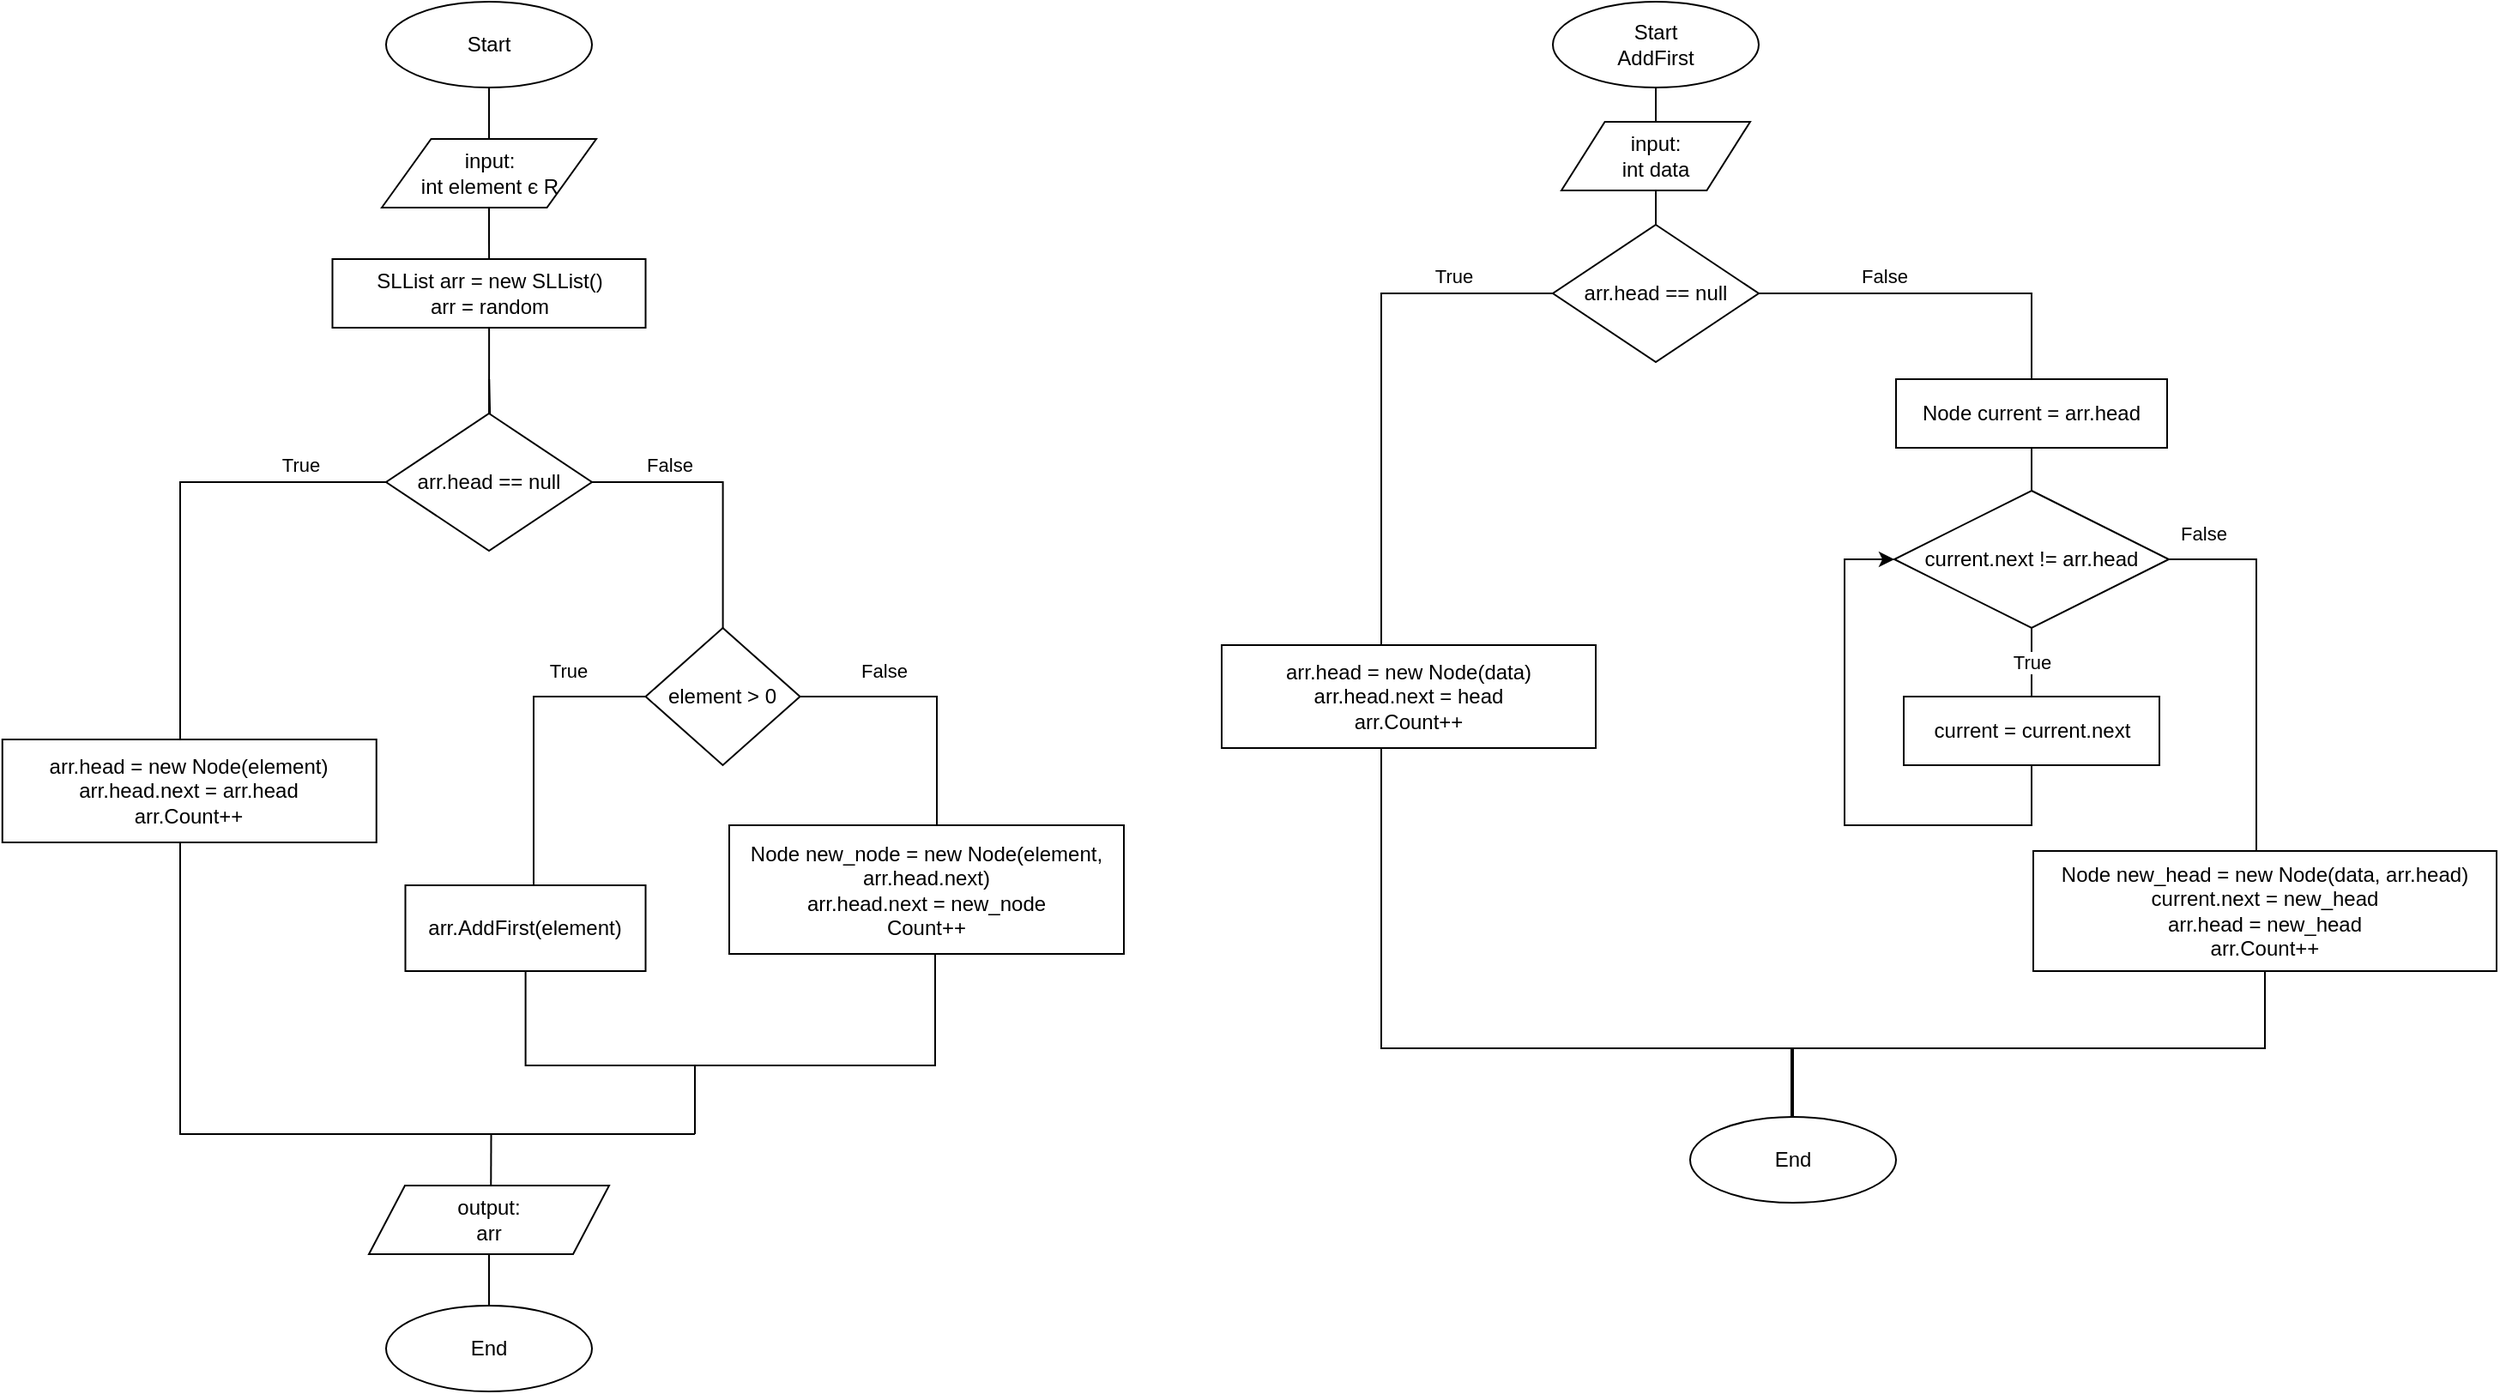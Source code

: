 <mxfile version="15.2.7" type="device"><diagram id="5X6ou4PJb7G8MS9xecdJ" name="Страница 1"><mxGraphModel dx="1086" dy="806" grid="1" gridSize="10" guides="1" tooltips="1" connect="1" arrows="1" fold="1" page="1" pageScale="1" pageWidth="827" pageHeight="1169" math="0" shadow="0"><root><mxCell id="0"/><mxCell id="1" parent="0"/><mxCell id="P9yED5SQtZdn6aJp3jhw-3" value="" style="edgeStyle=orthogonalEdgeStyle;rounded=0;orthogonalLoop=1;jettySize=auto;html=1;endArrow=none;endFill=0;" parent="1" source="P9yED5SQtZdn6aJp3jhw-1" target="P9yED5SQtZdn6aJp3jhw-2" edge="1"><mxGeometry relative="1" as="geometry"/></mxCell><mxCell id="P9yED5SQtZdn6aJp3jhw-1" value="Start" style="ellipse;whiteSpace=wrap;html=1;" parent="1" vertex="1"><mxGeometry x="340" y="20" width="120" height="50" as="geometry"/></mxCell><mxCell id="P9yED5SQtZdn6aJp3jhw-5" value="" style="edgeStyle=orthogonalEdgeStyle;rounded=0;orthogonalLoop=1;jettySize=auto;html=1;endArrow=none;endFill=0;" parent="1" source="P9yED5SQtZdn6aJp3jhw-2" target="P9yED5SQtZdn6aJp3jhw-4" edge="1"><mxGeometry relative="1" as="geometry"/></mxCell><mxCell id="P9yED5SQtZdn6aJp3jhw-2" value="input:&lt;br&gt;int element є R" style="shape=parallelogram;html=1;strokeWidth=1;perimeter=parallelogramPerimeter;whiteSpace=wrap;rounded=0;arcSize=12;size=0.23;" parent="1" vertex="1"><mxGeometry x="337.5" y="100" width="125" height="40" as="geometry"/></mxCell><mxCell id="P9yED5SQtZdn6aJp3jhw-20" value="" style="edgeStyle=orthogonalEdgeStyle;rounded=0;orthogonalLoop=1;jettySize=auto;html=1;endArrow=none;endFill=0;" parent="1" source="P9yED5SQtZdn6aJp3jhw-4" target="P9yED5SQtZdn6aJp3jhw-11" edge="1"><mxGeometry relative="1" as="geometry"/></mxCell><mxCell id="P9yED5SQtZdn6aJp3jhw-4" value="SLList arr = new SLList()&lt;br&gt;arr = random" style="rounded=0;whiteSpace=wrap;html=1;" parent="1" vertex="1"><mxGeometry x="308.75" y="170" width="182.5" height="40" as="geometry"/></mxCell><mxCell id="P9yED5SQtZdn6aJp3jhw-12" value="" style="edgeStyle=orthogonalEdgeStyle;rounded=0;orthogonalLoop=1;jettySize=auto;html=1;endArrow=none;endFill=0;" parent="1" target="P9yED5SQtZdn6aJp3jhw-11" edge="1"><mxGeometry relative="1" as="geometry"><mxPoint x="400.1" y="240" as="sourcePoint"/></mxGeometry></mxCell><mxCell id="P9yED5SQtZdn6aJp3jhw-14" value="True" style="edgeStyle=orthogonalEdgeStyle;rounded=0;orthogonalLoop=1;jettySize=auto;html=1;endArrow=none;endFill=0;" parent="1" source="P9yED5SQtZdn6aJp3jhw-11" target="P9yED5SQtZdn6aJp3jhw-13" edge="1"><mxGeometry x="-0.63" y="-10" relative="1" as="geometry"><Array as="points"><mxPoint x="220" y="300"/></Array><mxPoint as="offset"/></mxGeometry></mxCell><mxCell id="P9yED5SQtZdn6aJp3jhw-16" value="False" style="edgeStyle=orthogonalEdgeStyle;rounded=0;orthogonalLoop=1;jettySize=auto;html=1;endArrow=none;endFill=0;" parent="1" source="P9yED5SQtZdn6aJp3jhw-11" target="P9yED5SQtZdn6aJp3jhw-15" edge="1"><mxGeometry x="-0.448" y="10" relative="1" as="geometry"><mxPoint as="offset"/></mxGeometry></mxCell><mxCell id="P9yED5SQtZdn6aJp3jhw-11" value="arr.head == null" style="rhombus;whiteSpace=wrap;html=1;" parent="1" vertex="1"><mxGeometry x="340" y="260" width="120" height="80" as="geometry"/></mxCell><mxCell id="P9yED5SQtZdn6aJp3jhw-46" style="edgeStyle=orthogonalEdgeStyle;rounded=0;orthogonalLoop=1;jettySize=auto;html=1;endArrow=none;endFill=0;" parent="1" source="P9yED5SQtZdn6aJp3jhw-13" edge="1"><mxGeometry relative="1" as="geometry"><mxPoint x="520" y="680" as="targetPoint"/><Array as="points"><mxPoint x="220" y="680"/></Array></mxGeometry></mxCell><mxCell id="P9yED5SQtZdn6aJp3jhw-13" value="arr.head = new Node(element)&lt;br&gt;arr.head.next = arr.head&lt;br&gt;arr.Count++" style="rounded=0;whiteSpace=wrap;html=1;" parent="1" vertex="1"><mxGeometry x="116.38" y="450" width="218" height="60" as="geometry"/></mxCell><mxCell id="P9yED5SQtZdn6aJp3jhw-19" value="True" style="edgeStyle=orthogonalEdgeStyle;rounded=0;orthogonalLoop=1;jettySize=auto;html=1;endArrow=none;endFill=0;" parent="1" source="P9yED5SQtZdn6aJp3jhw-15" target="P9yED5SQtZdn6aJp3jhw-18" edge="1"><mxGeometry x="-0.48" y="-15" relative="1" as="geometry"><Array as="points"><mxPoint x="426" y="425"/></Array><mxPoint as="offset"/></mxGeometry></mxCell><mxCell id="P9yED5SQtZdn6aJp3jhw-22" value="False" style="edgeStyle=orthogonalEdgeStyle;rounded=0;orthogonalLoop=1;jettySize=auto;html=1;entryX=0.5;entryY=0;entryDx=0;entryDy=0;endArrow=none;endFill=0;" parent="1" source="P9yED5SQtZdn6aJp3jhw-15" target="P9yED5SQtZdn6aJp3jhw-21" edge="1"><mxGeometry x="-0.388" y="15" relative="1" as="geometry"><Array as="points"><mxPoint x="661" y="425"/></Array><mxPoint as="offset"/></mxGeometry></mxCell><mxCell id="P9yED5SQtZdn6aJp3jhw-15" value="element &amp;gt; 0" style="rhombus;whiteSpace=wrap;html=1;" parent="1" vertex="1"><mxGeometry x="491.25" y="385" width="90" height="80" as="geometry"/></mxCell><mxCell id="P9yED5SQtZdn6aJp3jhw-44" style="edgeStyle=orthogonalEdgeStyle;rounded=0;orthogonalLoop=1;jettySize=auto;html=1;endArrow=none;endFill=0;" parent="1" source="P9yED5SQtZdn6aJp3jhw-18" edge="1"><mxGeometry relative="1" as="geometry"><mxPoint x="520" y="680" as="targetPoint"/><Array as="points"><mxPoint x="421" y="640"/><mxPoint x="520" y="640"/></Array></mxGeometry></mxCell><mxCell id="P9yED5SQtZdn6aJp3jhw-18" value="arr.AddFirst(element)" style="rounded=0;whiteSpace=wrap;html=1;" parent="1" vertex="1"><mxGeometry x="351.25" y="535" width="140" height="50" as="geometry"/></mxCell><mxCell id="P9yED5SQtZdn6aJp3jhw-45" style="edgeStyle=orthogonalEdgeStyle;rounded=0;orthogonalLoop=1;jettySize=auto;html=1;endArrow=none;endFill=0;" parent="1" source="P9yED5SQtZdn6aJp3jhw-21" edge="1"><mxGeometry relative="1" as="geometry"><mxPoint x="520" y="650" as="targetPoint"/><Array as="points"><mxPoint x="660" y="640"/><mxPoint x="520" y="640"/></Array></mxGeometry></mxCell><mxCell id="P9yED5SQtZdn6aJp3jhw-21" value="Node new_node = new Node(element, arr.head.next)&lt;br&gt;arr.head.next = new_node&lt;br&gt;Count++" style="rounded=0;whiteSpace=wrap;html=1;" parent="1" vertex="1"><mxGeometry x="540" y="500" width="230" height="75" as="geometry"/></mxCell><mxCell id="P9yED5SQtZdn6aJp3jhw-26" value="" style="edgeStyle=orthogonalEdgeStyle;rounded=0;orthogonalLoop=1;jettySize=auto;html=1;endArrow=none;endFill=0;" parent="1" source="P9yED5SQtZdn6aJp3jhw-24" target="P9yED5SQtZdn6aJp3jhw-25" edge="1"><mxGeometry relative="1" as="geometry"/></mxCell><mxCell id="P9yED5SQtZdn6aJp3jhw-24" value="Start&lt;br&gt;AddFirst" style="ellipse;whiteSpace=wrap;html=1;" parent="1" vertex="1"><mxGeometry x="1020" y="20" width="120" height="50" as="geometry"/></mxCell><mxCell id="P9yED5SQtZdn6aJp3jhw-25" value="input:&lt;br&gt;int data" style="shape=parallelogram;html=1;strokeWidth=1;perimeter=parallelogramPerimeter;whiteSpace=wrap;rounded=0;arcSize=12;size=0.23;" parent="1" vertex="1"><mxGeometry x="1025" y="90" width="110" height="40" as="geometry"/></mxCell><mxCell id="P9yED5SQtZdn6aJp3jhw-29" value="" style="edgeStyle=orthogonalEdgeStyle;rounded=0;orthogonalLoop=1;jettySize=auto;html=1;endArrow=none;endFill=0;" parent="1" source="P9yED5SQtZdn6aJp3jhw-27" target="P9yED5SQtZdn6aJp3jhw-25" edge="1"><mxGeometry relative="1" as="geometry"/></mxCell><mxCell id="P9yED5SQtZdn6aJp3jhw-31" value="True" style="edgeStyle=orthogonalEdgeStyle;rounded=0;orthogonalLoop=1;jettySize=auto;html=1;endArrow=none;endFill=0;" parent="1" source="P9yED5SQtZdn6aJp3jhw-27" target="P9yED5SQtZdn6aJp3jhw-30" edge="1"><mxGeometry x="-0.619" y="-10" relative="1" as="geometry"><Array as="points"><mxPoint x="920" y="190"/></Array><mxPoint as="offset"/></mxGeometry></mxCell><mxCell id="P9yED5SQtZdn6aJp3jhw-33" value="False" style="edgeStyle=orthogonalEdgeStyle;rounded=0;orthogonalLoop=1;jettySize=auto;html=1;entryX=0.5;entryY=0;entryDx=0;entryDy=0;endArrow=none;endFill=0;" parent="1" source="P9yED5SQtZdn6aJp3jhw-27" target="P9yED5SQtZdn6aJp3jhw-32" edge="1"><mxGeometry x="-0.301" y="10" relative="1" as="geometry"><mxPoint as="offset"/></mxGeometry></mxCell><mxCell id="P9yED5SQtZdn6aJp3jhw-27" value="arr.head == null" style="rhombus;whiteSpace=wrap;html=1;" parent="1" vertex="1"><mxGeometry x="1020" y="150" width="120" height="80" as="geometry"/></mxCell><mxCell id="P9yED5SQtZdn6aJp3jhw-42" style="edgeStyle=orthogonalEdgeStyle;rounded=0;orthogonalLoop=1;jettySize=auto;html=1;endArrow=none;endFill=0;" parent="1" source="P9yED5SQtZdn6aJp3jhw-30" target="P9yED5SQtZdn6aJp3jhw-41" edge="1"><mxGeometry relative="1" as="geometry"><Array as="points"><mxPoint x="920" y="630"/><mxPoint x="1159" y="630"/></Array></mxGeometry></mxCell><mxCell id="P9yED5SQtZdn6aJp3jhw-30" value="arr.head = new Node(data)&lt;br&gt;arr.head.next = head&lt;br&gt;arr.Count++" style="rounded=0;whiteSpace=wrap;html=1;" parent="1" vertex="1"><mxGeometry x="827" y="395" width="218" height="60" as="geometry"/></mxCell><mxCell id="P9yED5SQtZdn6aJp3jhw-32" value="Node current = arr.head" style="rounded=0;whiteSpace=wrap;html=1;" parent="1" vertex="1"><mxGeometry x="1220" y="240" width="158" height="40" as="geometry"/></mxCell><mxCell id="P9yED5SQtZdn6aJp3jhw-35" value="" style="edgeStyle=orthogonalEdgeStyle;rounded=0;orthogonalLoop=1;jettySize=auto;html=1;endArrow=none;endFill=0;" parent="1" source="P9yED5SQtZdn6aJp3jhw-34" target="P9yED5SQtZdn6aJp3jhw-32" edge="1"><mxGeometry relative="1" as="geometry"/></mxCell><mxCell id="P9yED5SQtZdn6aJp3jhw-37" value="True" style="edgeStyle=orthogonalEdgeStyle;rounded=0;orthogonalLoop=1;jettySize=auto;html=1;endArrow=none;endFill=0;" parent="1" source="P9yED5SQtZdn6aJp3jhw-34" target="P9yED5SQtZdn6aJp3jhw-36" edge="1"><mxGeometry relative="1" as="geometry"/></mxCell><mxCell id="P9yED5SQtZdn6aJp3jhw-40" value="False" style="edgeStyle=orthogonalEdgeStyle;rounded=0;orthogonalLoop=1;jettySize=auto;html=1;endArrow=none;endFill=0;" parent="1" source="P9yED5SQtZdn6aJp3jhw-34" target="P9yED5SQtZdn6aJp3jhw-39" edge="1"><mxGeometry x="-0.822" y="15" relative="1" as="geometry"><Array as="points"><mxPoint x="1430" y="345"/></Array><mxPoint as="offset"/></mxGeometry></mxCell><mxCell id="P9yED5SQtZdn6aJp3jhw-34" value="current.next != arr.head" style="rhombus;whiteSpace=wrap;html=1;" parent="1" vertex="1"><mxGeometry x="1219" y="305" width="160" height="80" as="geometry"/></mxCell><mxCell id="P9yED5SQtZdn6aJp3jhw-38" style="edgeStyle=orthogonalEdgeStyle;rounded=0;orthogonalLoop=1;jettySize=auto;html=1;entryX=0;entryY=0.5;entryDx=0;entryDy=0;endArrow=classic;endFill=1;" parent="1" source="P9yED5SQtZdn6aJp3jhw-36" target="P9yED5SQtZdn6aJp3jhw-34" edge="1"><mxGeometry relative="1" as="geometry"><Array as="points"><mxPoint x="1299" y="500"/><mxPoint x="1190" y="500"/><mxPoint x="1190" y="345"/></Array></mxGeometry></mxCell><mxCell id="P9yED5SQtZdn6aJp3jhw-36" value="current = current.next" style="rounded=0;whiteSpace=wrap;html=1;" parent="1" vertex="1"><mxGeometry x="1224.5" y="425" width="149" height="40" as="geometry"/></mxCell><mxCell id="P9yED5SQtZdn6aJp3jhw-43" style="edgeStyle=orthogonalEdgeStyle;rounded=0;orthogonalLoop=1;jettySize=auto;html=1;entryX=0.5;entryY=0;entryDx=0;entryDy=0;endArrow=none;endFill=0;" parent="1" source="P9yED5SQtZdn6aJp3jhw-39" target="P9yED5SQtZdn6aJp3jhw-41" edge="1"><mxGeometry relative="1" as="geometry"><Array as="points"><mxPoint x="1435" y="630"/><mxPoint x="1160" y="630"/></Array></mxGeometry></mxCell><mxCell id="P9yED5SQtZdn6aJp3jhw-39" value="Node new_head = new Node(data, arr.head)&lt;br&gt;current.next = new_head&lt;br&gt;arr.head = new_head&lt;br&gt;arr.Count++" style="rounded=0;whiteSpace=wrap;html=1;" parent="1" vertex="1"><mxGeometry x="1300" y="515" width="270" height="70" as="geometry"/></mxCell><mxCell id="P9yED5SQtZdn6aJp3jhw-41" value="End" style="ellipse;whiteSpace=wrap;html=1;" parent="1" vertex="1"><mxGeometry x="1100" y="670" width="120" height="50" as="geometry"/></mxCell><mxCell id="P9yED5SQtZdn6aJp3jhw-47" value="" style="endArrow=none;html=1;" parent="1" edge="1"><mxGeometry width="50" height="50" relative="1" as="geometry"><mxPoint x="401" y="740" as="sourcePoint"/><mxPoint x="401.25" y="680" as="targetPoint"/></mxGeometry></mxCell><mxCell id="P9yED5SQtZdn6aJp3jhw-50" value="" style="edgeStyle=orthogonalEdgeStyle;rounded=0;orthogonalLoop=1;jettySize=auto;html=1;endArrow=none;endFill=0;" parent="1" source="P9yED5SQtZdn6aJp3jhw-48" target="P9yED5SQtZdn6aJp3jhw-49" edge="1"><mxGeometry relative="1" as="geometry"/></mxCell><mxCell id="P9yED5SQtZdn6aJp3jhw-48" value="output:&lt;br&gt;arr" style="shape=parallelogram;html=1;strokeWidth=1;perimeter=parallelogramPerimeter;whiteSpace=wrap;rounded=0;arcSize=12;size=0.15;" parent="1" vertex="1"><mxGeometry x="330" y="710" width="140" height="40" as="geometry"/></mxCell><mxCell id="P9yED5SQtZdn6aJp3jhw-49" value="End" style="ellipse;whiteSpace=wrap;html=1;" parent="1" vertex="1"><mxGeometry x="340" y="780" width="120" height="50" as="geometry"/></mxCell></root></mxGraphModel></diagram></mxfile>